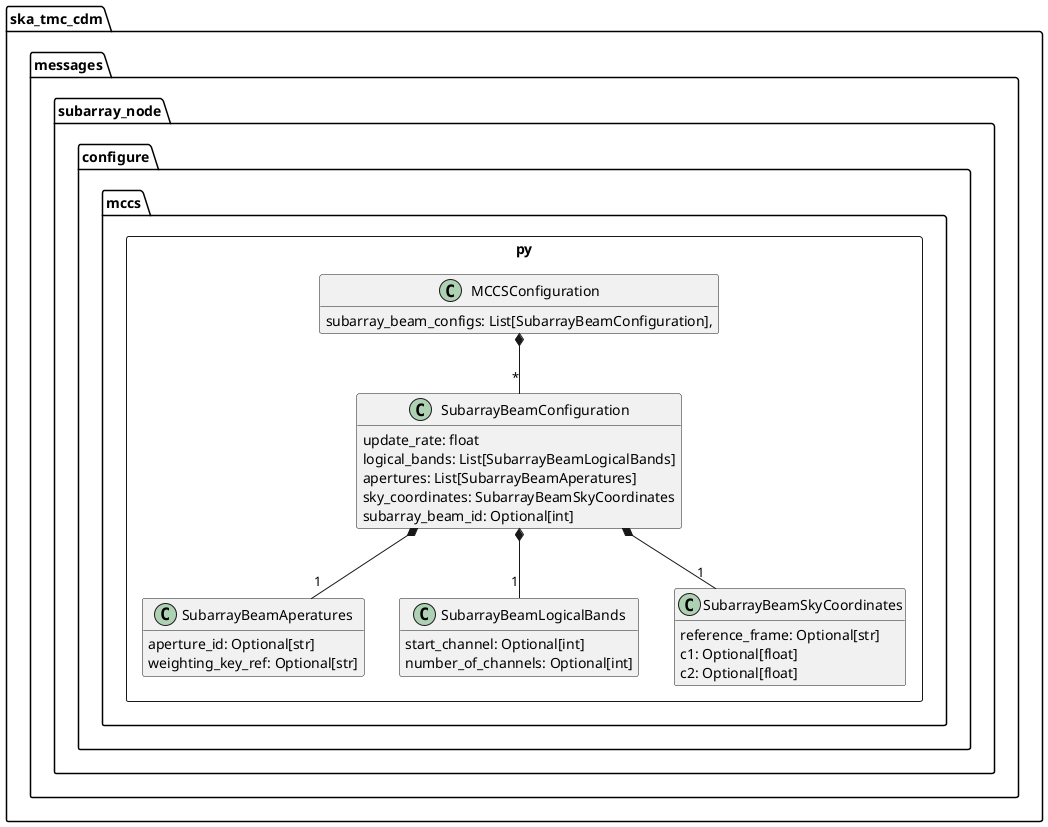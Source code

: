 @startuml
hide empty members

package ska_tmc_cdm.messages.subarray_node.configure {
    package mccs.py <<Rectangle>> {
        

        class SubarrayBeamAperatures {
            aperture_id: Optional[str]
            weighting_key_ref: Optional[str]
        }
        class SubarrayBeamLogicalBands {
            start_channel: Optional[int]
            number_of_channels: Optional[int]
        }

        class SubarrayBeamSkyCoordinates {
            reference_frame: Optional[str]
            c1: Optional[float]
            c2: Optional[float]
        }

        class SubarrayBeamConfiguration {
            update_rate: float
            logical_bands: List[SubarrayBeamLogicalBands]
            apertures: List[SubarrayBeamAperatures]
            sky_coordinates: SubarrayBeamSkyCoordinates
            subarray_beam_id: Optional[int]
        }

        class MCCSConfiguration {
            subarray_beam_configs: List[SubarrayBeamConfiguration],
        }
        MCCSConfiguration *-- "*" SubarrayBeamConfiguration
        SubarrayBeamConfiguration *-- "1" SubarrayBeamLogicalBands
        SubarrayBeamConfiguration *-- "1" SubarrayBeamAperatures
        SubarrayBeamConfiguration *-- "1" SubarrayBeamSkyCoordinates
    }
}

@enduml
